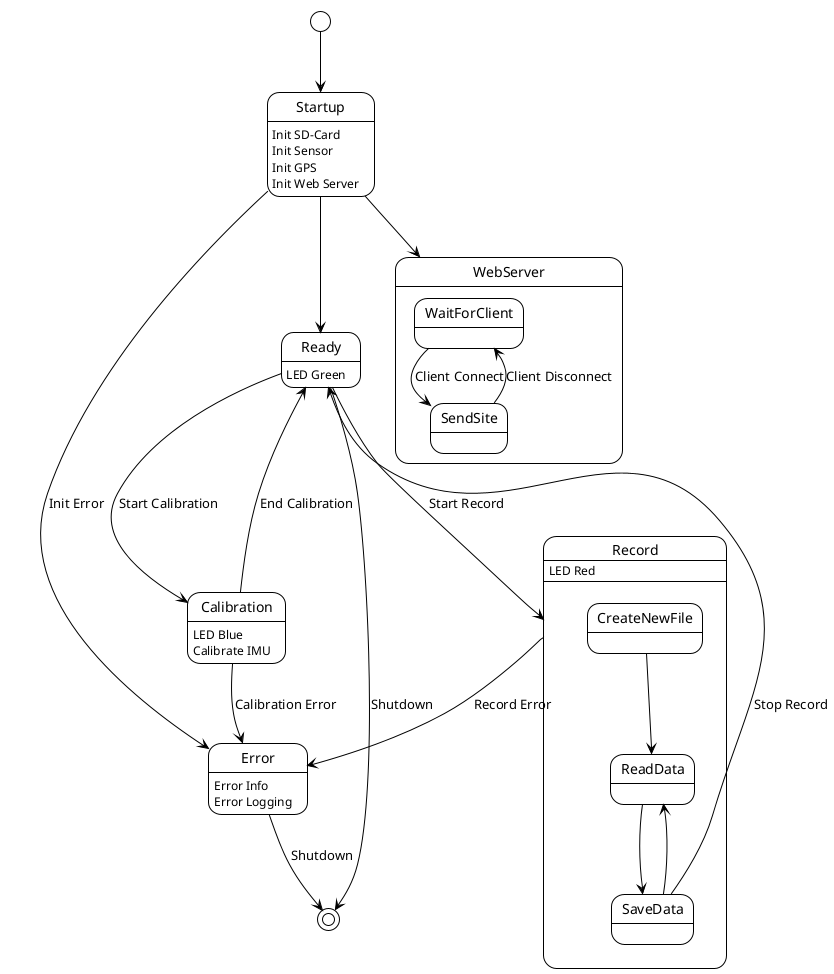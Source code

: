 @startuml

!theme plain


state Error {
    Error : Error Info
    Error : Error Logging

}

state WebServer {
    WaitForClient --> SendSite : Client Connect
    SendSite --> WaitForClient : Client Disconnect
}

state Startup{
    Startup : Init SD-Card
    Startup : Init Sensor
    Startup : Init GPS
    Startup : Init Web Server

}

state Ready {
    Ready : LED Green
}


state Record {

    Record : LED Red

    CreateNewFile --> ReadData
    ReadData --> SaveData
    SaveData --> ReadData

    SaveData --> Ready : Stop Record
}

state Calibration{
    Calibration : LED Blue
    Calibration : Calibrate IMU
}





[*] --> Startup

Startup --> WebServer
Startup --> Ready
Startup --> Error : Init Error



Ready --> Calibration : Start Calibration
Ready --> Record : Start Record
Ready --> [*] : Shutdown

Record --> Error : Record Error

Calibration --> Ready : End Calibration
Calibration --> Error : Calibration Error


Error --> [*] : Shutdown




















@enduml